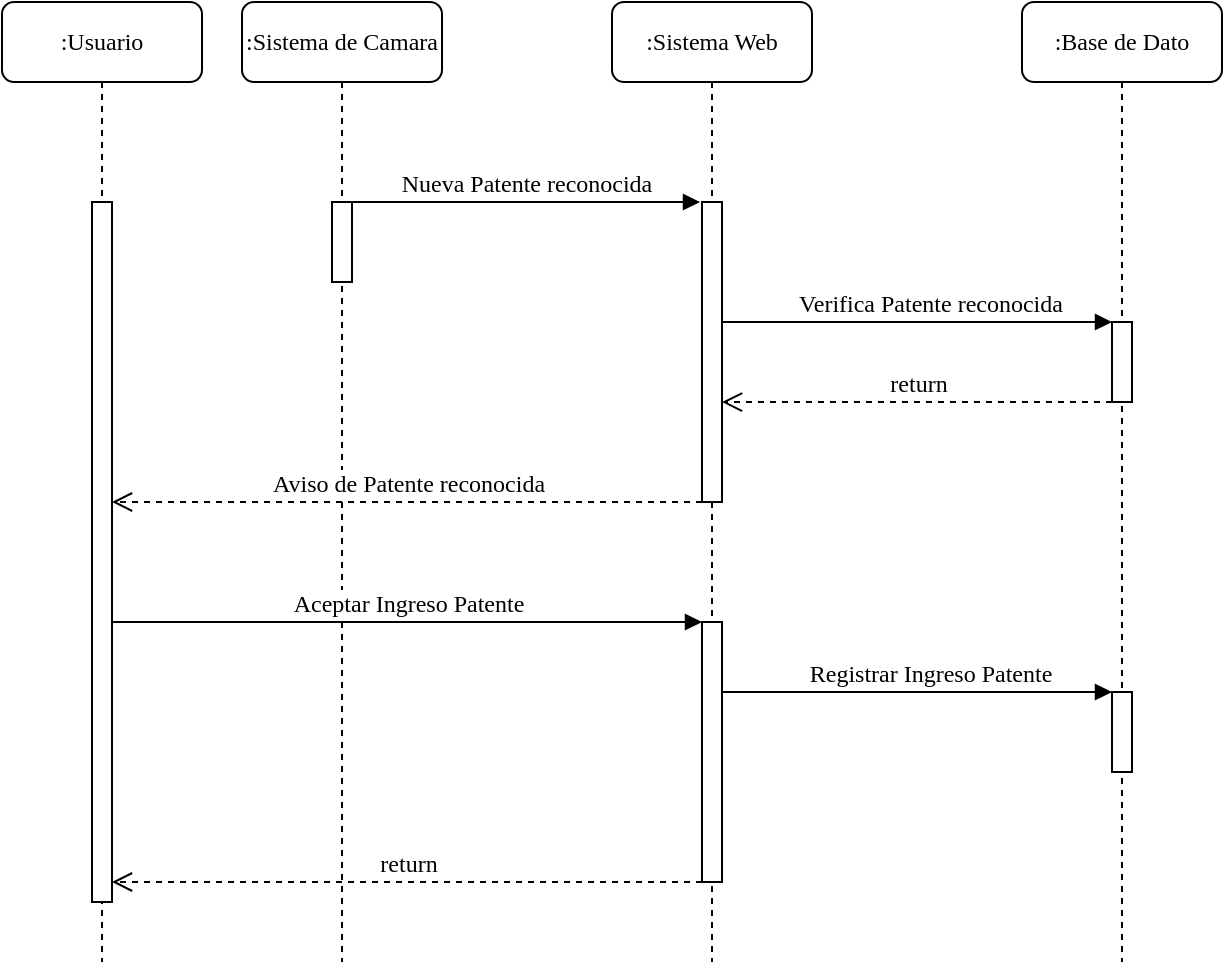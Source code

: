 <mxfile version="10.6.6" type="device"><diagram name="Page-1" id="13e1069c-82ec-6db2-03f1-153e76fe0fe0"><mxGraphModel dx="834" dy="498" grid="1" gridSize="10" guides="1" tooltips="1" connect="1" arrows="1" fold="1" page="1" pageScale="1" pageWidth="1100" pageHeight="850" background="#ffffff" math="0" shadow="0"><root><mxCell id="0"/><mxCell id="1" parent="0"/><mxCell id="7baba1c4bc27f4b0-2" value=":Sistema Web" style="shape=umlLifeline;perimeter=lifelinePerimeter;whiteSpace=wrap;html=1;container=1;collapsible=0;recursiveResize=0;outlineConnect=0;rounded=1;shadow=0;comic=0;labelBackgroundColor=none;strokeColor=#000000;strokeWidth=1;fillColor=#FFFFFF;fontFamily=Verdana;fontSize=12;fontColor=#000000;align=center;" parent="1" vertex="1"><mxGeometry x="405" y="80" width="100" height="480" as="geometry"/></mxCell><mxCell id="yxweskpaF6iUEn4dzaNz-8" value="" style="html=1;points=[];perimeter=orthogonalPerimeter;rounded=0;shadow=0;comic=0;labelBackgroundColor=none;strokeColor=#000000;strokeWidth=1;fillColor=#FFFFFF;fontFamily=Verdana;fontSize=12;fontColor=#000000;align=center;" vertex="1" parent="7baba1c4bc27f4b0-2"><mxGeometry x="45" y="100" width="10" height="150" as="geometry"/></mxCell><mxCell id="yxweskpaF6iUEn4dzaNz-18" value="" style="html=1;points=[];perimeter=orthogonalPerimeter;rounded=0;shadow=0;comic=0;labelBackgroundColor=none;strokeColor=#000000;strokeWidth=1;fillColor=#FFFFFF;fontFamily=Verdana;fontSize=12;fontColor=#000000;align=center;" vertex="1" parent="7baba1c4bc27f4b0-2"><mxGeometry x="45" y="310" width="10" height="130" as="geometry"/></mxCell><mxCell id="7baba1c4bc27f4b0-3" value=":Base de Dato" style="shape=umlLifeline;perimeter=lifelinePerimeter;whiteSpace=wrap;html=1;container=1;collapsible=0;recursiveResize=0;outlineConnect=0;rounded=1;shadow=0;comic=0;labelBackgroundColor=none;strokeColor=#000000;strokeWidth=1;fillColor=#FFFFFF;fontFamily=Verdana;fontSize=12;fontColor=#000000;align=center;" parent="1" vertex="1"><mxGeometry x="610" y="80" width="100" height="480" as="geometry"/></mxCell><mxCell id="7baba1c4bc27f4b0-13" value="" style="html=1;points=[];perimeter=orthogonalPerimeter;rounded=0;shadow=0;comic=0;labelBackgroundColor=none;strokeColor=#000000;strokeWidth=1;fillColor=#FFFFFF;fontFamily=Verdana;fontSize=12;fontColor=#000000;align=center;" parent="7baba1c4bc27f4b0-3" vertex="1"><mxGeometry x="45" y="160" width="10" height="40" as="geometry"/></mxCell><mxCell id="yxweskpaF6iUEn4dzaNz-20" value="" style="html=1;points=[];perimeter=orthogonalPerimeter;rounded=0;shadow=0;comic=0;labelBackgroundColor=none;strokeColor=#000000;strokeWidth=1;fillColor=#FFFFFF;fontFamily=Verdana;fontSize=12;fontColor=#000000;align=center;" vertex="1" parent="7baba1c4bc27f4b0-3"><mxGeometry x="45" y="345" width="10" height="40" as="geometry"/></mxCell><mxCell id="7baba1c4bc27f4b0-8" value=":Usuario" style="shape=umlLifeline;perimeter=lifelinePerimeter;whiteSpace=wrap;html=1;container=1;collapsible=0;recursiveResize=0;outlineConnect=0;rounded=1;shadow=0;comic=0;labelBackgroundColor=none;strokeColor=#000000;strokeWidth=1;fillColor=#FFFFFF;fontFamily=Verdana;fontSize=12;fontColor=#000000;align=center;" parent="1" vertex="1"><mxGeometry x="100" y="80" width="100" height="480" as="geometry"/></mxCell><mxCell id="7baba1c4bc27f4b0-9" value="" style="html=1;points=[];perimeter=orthogonalPerimeter;rounded=0;shadow=0;comic=0;labelBackgroundColor=none;strokeColor=#000000;strokeWidth=1;fillColor=#FFFFFF;fontFamily=Verdana;fontSize=12;fontColor=#000000;align=center;" parent="7baba1c4bc27f4b0-8" vertex="1"><mxGeometry x="45" y="100" width="10" height="350" as="geometry"/></mxCell><mxCell id="yxweskpaF6iUEn4dzaNz-2" value=":Sistema de Camara" style="shape=umlLifeline;perimeter=lifelinePerimeter;whiteSpace=wrap;html=1;container=1;collapsible=0;recursiveResize=0;outlineConnect=0;rounded=1;shadow=0;comic=0;labelBackgroundColor=none;strokeColor=#000000;strokeWidth=1;fillColor=#FFFFFF;fontFamily=Verdana;fontSize=12;fontColor=#000000;align=center;" vertex="1" parent="1"><mxGeometry x="220" y="80" width="100" height="480" as="geometry"/></mxCell><mxCell id="yxweskpaF6iUEn4dzaNz-3" value="" style="html=1;points=[];perimeter=orthogonalPerimeter;rounded=0;shadow=0;comic=0;labelBackgroundColor=none;strokeColor=#000000;strokeWidth=1;fillColor=#FFFFFF;fontFamily=Verdana;fontSize=12;fontColor=#000000;align=center;" vertex="1" parent="yxweskpaF6iUEn4dzaNz-2"><mxGeometry x="45" y="100" width="10" height="40" as="geometry"/></mxCell><mxCell id="yxweskpaF6iUEn4dzaNz-6" value="&lt;font face=&quot;Verdana&quot; style=&quot;font-size: 12px&quot;&gt;Nueva Patente reconocida&lt;/font&gt;" style="html=1;verticalAlign=bottom;endArrow=block;entryX=-0.1;entryY=0;entryDx=0;entryDy=0;entryPerimeter=0;exitX=1;exitY=0;exitDx=0;exitDy=0;exitPerimeter=0;" edge="1" parent="1" source="yxweskpaF6iUEn4dzaNz-3" target="yxweskpaF6iUEn4dzaNz-8"><mxGeometry width="80" relative="1" as="geometry"><mxPoint x="280" y="180.5" as="sourcePoint"/><mxPoint x="455" y="180" as="targetPoint"/></mxGeometry></mxCell><mxCell id="yxweskpaF6iUEn4dzaNz-10" value="&lt;font face=&quot;Verdana&quot; style=&quot;font-size: 12px&quot;&gt;Aviso de Patente reconocida&lt;/font&gt;" style="html=1;verticalAlign=bottom;endArrow=open;dashed=1;endSize=8;exitX=0;exitY=1;exitDx=0;exitDy=0;exitPerimeter=0;" edge="1" parent="1" source="yxweskpaF6iUEn4dzaNz-8" target="7baba1c4bc27f4b0-9"><mxGeometry relative="1" as="geometry"><mxPoint x="430" y="279" as="sourcePoint"/><mxPoint x="160" y="330" as="targetPoint"/></mxGeometry></mxCell><mxCell id="yxweskpaF6iUEn4dzaNz-12" value="&lt;font face=&quot;Verdana&quot; style=&quot;font-size: 12px&quot;&gt;Aceptar Ingreso Patente&lt;/font&gt;" style="html=1;verticalAlign=bottom;endArrow=block;entryX=0;entryY=0;entryDx=0;entryDy=0;entryPerimeter=0;" edge="1" parent="1" target="yxweskpaF6iUEn4dzaNz-18"><mxGeometry width="80" relative="1" as="geometry"><mxPoint x="155" y="390" as="sourcePoint"/><mxPoint x="450" y="394" as="targetPoint"/></mxGeometry></mxCell><mxCell id="yxweskpaF6iUEn4dzaNz-14" value="&lt;font face=&quot;Verdana&quot; style=&quot;font-size: 12px&quot;&gt;Verifica Patente reconocida&lt;/font&gt;" style="html=1;verticalAlign=bottom;endArrow=block;exitX=1;exitY=0;exitDx=0;exitDy=0;exitPerimeter=0;entryX=0;entryY=0;entryDx=0;entryDy=0;entryPerimeter=0;" edge="1" parent="1" target="7baba1c4bc27f4b0-13"><mxGeometry x="0.067" width="80" relative="1" as="geometry"><mxPoint x="460" y="240" as="sourcePoint"/><mxPoint x="580" y="240" as="targetPoint"/><mxPoint as="offset"/></mxGeometry></mxCell><mxCell id="yxweskpaF6iUEn4dzaNz-15" value="&lt;font face=&quot;Verdana&quot; style=&quot;font-size: 12px&quot;&gt;return&lt;/font&gt;" style="html=1;verticalAlign=bottom;endArrow=open;dashed=1;endSize=8;exitX=0;exitY=1;exitDx=0;exitDy=0;exitPerimeter=0;entryX=1;entryY=0.667;entryDx=0;entryDy=0;entryPerimeter=0;" edge="1" parent="1" source="7baba1c4bc27f4b0-13" target="yxweskpaF6iUEn4dzaNz-8"><mxGeometry relative="1" as="geometry"><mxPoint x="600" y="279.5" as="sourcePoint"/><mxPoint x="470" y="280" as="targetPoint"/></mxGeometry></mxCell><mxCell id="yxweskpaF6iUEn4dzaNz-21" value="&lt;font face=&quot;Verdana&quot; style=&quot;font-size: 12px&quot;&gt;Registrar Ingreso Patente&lt;br&gt;&lt;/font&gt;" style="html=1;verticalAlign=bottom;endArrow=block;exitX=1;exitY=0;exitDx=0;exitDy=0;exitPerimeter=0;entryX=0;entryY=0;entryDx=0;entryDy=0;entryPerimeter=0;" edge="1" parent="1" target="yxweskpaF6iUEn4dzaNz-20"><mxGeometry x="0.067" width="80" relative="1" as="geometry"><mxPoint x="460" y="425" as="sourcePoint"/><mxPoint x="635" y="425" as="targetPoint"/><mxPoint as="offset"/></mxGeometry></mxCell><mxCell id="yxweskpaF6iUEn4dzaNz-22" value="&lt;font face=&quot;Verdana&quot; style=&quot;font-size: 12px&quot;&gt;return&lt;/font&gt;" style="html=1;verticalAlign=bottom;endArrow=open;dashed=1;endSize=8;exitX=0;exitY=1;exitDx=0;exitDy=0;exitPerimeter=0;" edge="1" parent="1" source="yxweskpaF6iUEn4dzaNz-18" target="7baba1c4bc27f4b0-9"><mxGeometry relative="1" as="geometry"><mxPoint x="450" y="519.5" as="sourcePoint"/><mxPoint x="190" y="519" as="targetPoint"/></mxGeometry></mxCell></root></mxGraphModel></diagram></mxfile>